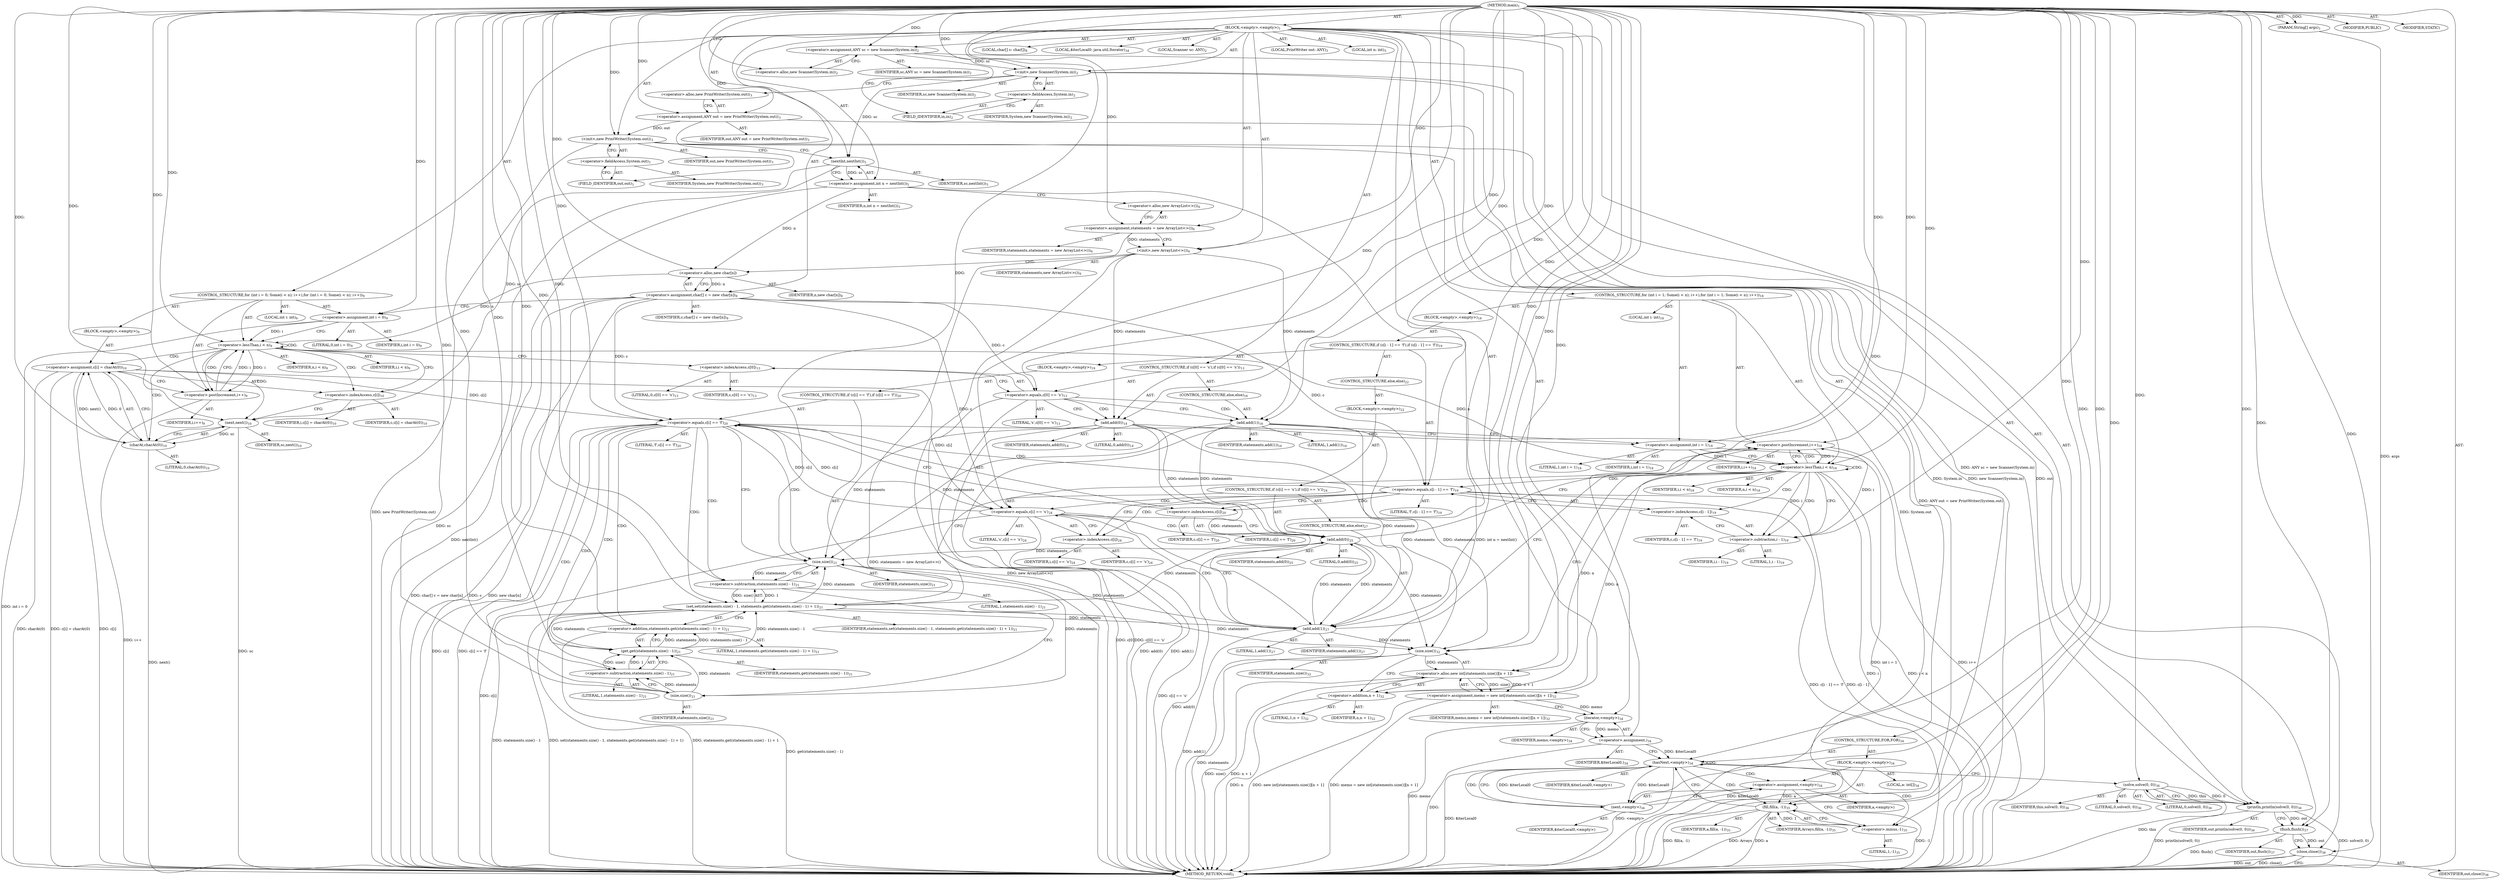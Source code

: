 digraph "main" {  
"21" [label = <(METHOD,main)<SUB>1</SUB>> ]
"22" [label = <(PARAM,String[] args)<SUB>1</SUB>> ]
"23" [label = <(BLOCK,&lt;empty&gt;,&lt;empty&gt;)<SUB>1</SUB>> ]
"4" [label = <(LOCAL,Scanner sc: ANY)<SUB>2</SUB>> ]
"24" [label = <(&lt;operator&gt;.assignment,ANY sc = new Scanner(System.in))<SUB>2</SUB>> ]
"25" [label = <(IDENTIFIER,sc,ANY sc = new Scanner(System.in))<SUB>2</SUB>> ]
"26" [label = <(&lt;operator&gt;.alloc,new Scanner(System.in))<SUB>2</SUB>> ]
"27" [label = <(&lt;init&gt;,new Scanner(System.in))<SUB>2</SUB>> ]
"3" [label = <(IDENTIFIER,sc,new Scanner(System.in))<SUB>2</SUB>> ]
"28" [label = <(&lt;operator&gt;.fieldAccess,System.in)<SUB>2</SUB>> ]
"29" [label = <(IDENTIFIER,System,new Scanner(System.in))<SUB>2</SUB>> ]
"30" [label = <(FIELD_IDENTIFIER,in,in)<SUB>2</SUB>> ]
"6" [label = <(LOCAL,PrintWriter out: ANY)<SUB>3</SUB>> ]
"31" [label = <(&lt;operator&gt;.assignment,ANY out = new PrintWriter(System.out))<SUB>3</SUB>> ]
"32" [label = <(IDENTIFIER,out,ANY out = new PrintWriter(System.out))<SUB>3</SUB>> ]
"33" [label = <(&lt;operator&gt;.alloc,new PrintWriter(System.out))<SUB>3</SUB>> ]
"34" [label = <(&lt;init&gt;,new PrintWriter(System.out))<SUB>3</SUB>> ]
"5" [label = <(IDENTIFIER,out,new PrintWriter(System.out))<SUB>3</SUB>> ]
"35" [label = <(&lt;operator&gt;.fieldAccess,System.out)<SUB>3</SUB>> ]
"36" [label = <(IDENTIFIER,System,new PrintWriter(System.out))<SUB>3</SUB>> ]
"37" [label = <(FIELD_IDENTIFIER,out,out)<SUB>3</SUB>> ]
"38" [label = <(LOCAL,int n: int)<SUB>5</SUB>> ]
"39" [label = <(&lt;operator&gt;.assignment,int n = nextInt())<SUB>5</SUB>> ]
"40" [label = <(IDENTIFIER,n,int n = nextInt())<SUB>5</SUB>> ]
"41" [label = <(nextInt,nextInt())<SUB>5</SUB>> ]
"42" [label = <(IDENTIFIER,sc,nextInt())<SUB>5</SUB>> ]
"43" [label = <(&lt;operator&gt;.assignment,statements = new ArrayList&lt;&gt;())<SUB>6</SUB>> ]
"44" [label = <(IDENTIFIER,statements,statements = new ArrayList&lt;&gt;())<SUB>6</SUB>> ]
"45" [label = <(&lt;operator&gt;.alloc,new ArrayList&lt;&gt;())<SUB>6</SUB>> ]
"46" [label = <(&lt;init&gt;,new ArrayList&lt;&gt;())<SUB>6</SUB>> ]
"47" [label = <(IDENTIFIER,statements,new ArrayList&lt;&gt;())<SUB>6</SUB>> ]
"48" [label = <(LOCAL,char[] c: char[])<SUB>8</SUB>> ]
"49" [label = <(&lt;operator&gt;.assignment,char[] c = new char[n])<SUB>8</SUB>> ]
"50" [label = <(IDENTIFIER,c,char[] c = new char[n])<SUB>8</SUB>> ]
"51" [label = <(&lt;operator&gt;.alloc,new char[n])> ]
"52" [label = <(IDENTIFIER,n,new char[n])<SUB>8</SUB>> ]
"53" [label = <(CONTROL_STRUCTURE,for (int i = 0; Some(i &lt; n); i++),for (int i = 0; Some(i &lt; n); i++))<SUB>9</SUB>> ]
"54" [label = <(LOCAL,int i: int)<SUB>9</SUB>> ]
"55" [label = <(&lt;operator&gt;.assignment,int i = 0)<SUB>9</SUB>> ]
"56" [label = <(IDENTIFIER,i,int i = 0)<SUB>9</SUB>> ]
"57" [label = <(LITERAL,0,int i = 0)<SUB>9</SUB>> ]
"58" [label = <(&lt;operator&gt;.lessThan,i &lt; n)<SUB>9</SUB>> ]
"59" [label = <(IDENTIFIER,i,i &lt; n)<SUB>9</SUB>> ]
"60" [label = <(IDENTIFIER,n,i &lt; n)<SUB>9</SUB>> ]
"61" [label = <(&lt;operator&gt;.postIncrement,i++)<SUB>9</SUB>> ]
"62" [label = <(IDENTIFIER,i,i++)<SUB>9</SUB>> ]
"63" [label = <(BLOCK,&lt;empty&gt;,&lt;empty&gt;)<SUB>9</SUB>> ]
"64" [label = <(&lt;operator&gt;.assignment,c[i] = charAt(0))<SUB>10</SUB>> ]
"65" [label = <(&lt;operator&gt;.indexAccess,c[i])<SUB>10</SUB>> ]
"66" [label = <(IDENTIFIER,c,c[i] = charAt(0))<SUB>10</SUB>> ]
"67" [label = <(IDENTIFIER,i,c[i] = charAt(0))<SUB>10</SUB>> ]
"68" [label = <(charAt,charAt(0))<SUB>10</SUB>> ]
"69" [label = <(next,next())<SUB>10</SUB>> ]
"70" [label = <(IDENTIFIER,sc,next())<SUB>10</SUB>> ]
"71" [label = <(LITERAL,0,charAt(0))<SUB>10</SUB>> ]
"72" [label = <(CONTROL_STRUCTURE,if (c[0] == 's'),if (c[0] == 's'))<SUB>13</SUB>> ]
"73" [label = <(&lt;operator&gt;.equals,c[0] == 's')<SUB>13</SUB>> ]
"74" [label = <(&lt;operator&gt;.indexAccess,c[0])<SUB>13</SUB>> ]
"75" [label = <(IDENTIFIER,c,c[0] == 's')<SUB>13</SUB>> ]
"76" [label = <(LITERAL,0,c[0] == 's')<SUB>13</SUB>> ]
"77" [label = <(LITERAL,'s',c[0] == 's')<SUB>13</SUB>> ]
"78" [label = <(add,add(0))<SUB>14</SUB>> ]
"79" [label = <(IDENTIFIER,statements,add(0))<SUB>14</SUB>> ]
"80" [label = <(LITERAL,0,add(0))<SUB>14</SUB>> ]
"81" [label = <(CONTROL_STRUCTURE,else,else)<SUB>16</SUB>> ]
"82" [label = <(add,add(1))<SUB>16</SUB>> ]
"83" [label = <(IDENTIFIER,statements,add(1))<SUB>16</SUB>> ]
"84" [label = <(LITERAL,1,add(1))<SUB>16</SUB>> ]
"85" [label = <(CONTROL_STRUCTURE,for (int i = 1; Some(i &lt; n); i++),for (int i = 1; Some(i &lt; n); i++))<SUB>18</SUB>> ]
"86" [label = <(LOCAL,int i: int)<SUB>18</SUB>> ]
"87" [label = <(&lt;operator&gt;.assignment,int i = 1)<SUB>18</SUB>> ]
"88" [label = <(IDENTIFIER,i,int i = 1)<SUB>18</SUB>> ]
"89" [label = <(LITERAL,1,int i = 1)<SUB>18</SUB>> ]
"90" [label = <(&lt;operator&gt;.lessThan,i &lt; n)<SUB>18</SUB>> ]
"91" [label = <(IDENTIFIER,i,i &lt; n)<SUB>18</SUB>> ]
"92" [label = <(IDENTIFIER,n,i &lt; n)<SUB>18</SUB>> ]
"93" [label = <(&lt;operator&gt;.postIncrement,i++)<SUB>18</SUB>> ]
"94" [label = <(IDENTIFIER,i,i++)<SUB>18</SUB>> ]
"95" [label = <(BLOCK,&lt;empty&gt;,&lt;empty&gt;)<SUB>18</SUB>> ]
"96" [label = <(CONTROL_STRUCTURE,if (c[i - 1] == 'f'),if (c[i - 1] == 'f'))<SUB>19</SUB>> ]
"97" [label = <(&lt;operator&gt;.equals,c[i - 1] == 'f')<SUB>19</SUB>> ]
"98" [label = <(&lt;operator&gt;.indexAccess,c[i - 1])<SUB>19</SUB>> ]
"99" [label = <(IDENTIFIER,c,c[i - 1] == 'f')<SUB>19</SUB>> ]
"100" [label = <(&lt;operator&gt;.subtraction,i - 1)<SUB>19</SUB>> ]
"101" [label = <(IDENTIFIER,i,i - 1)<SUB>19</SUB>> ]
"102" [label = <(LITERAL,1,i - 1)<SUB>19</SUB>> ]
"103" [label = <(LITERAL,'f',c[i - 1] == 'f')<SUB>19</SUB>> ]
"104" [label = <(BLOCK,&lt;empty&gt;,&lt;empty&gt;)<SUB>19</SUB>> ]
"105" [label = <(CONTROL_STRUCTURE,if (c[i] == 'f'),if (c[i] == 'f'))<SUB>20</SUB>> ]
"106" [label = <(&lt;operator&gt;.equals,c[i] == 'f')<SUB>20</SUB>> ]
"107" [label = <(&lt;operator&gt;.indexAccess,c[i])<SUB>20</SUB>> ]
"108" [label = <(IDENTIFIER,c,c[i] == 'f')<SUB>20</SUB>> ]
"109" [label = <(IDENTIFIER,i,c[i] == 'f')<SUB>20</SUB>> ]
"110" [label = <(LITERAL,'f',c[i] == 'f')<SUB>20</SUB>> ]
"111" [label = <(set,set(statements.size() - 1, statements.get(statements.size() - 1) + 1))<SUB>21</SUB>> ]
"112" [label = <(IDENTIFIER,statements,set(statements.size() - 1, statements.get(statements.size() - 1) + 1))<SUB>21</SUB>> ]
"113" [label = <(&lt;operator&gt;.subtraction,statements.size() - 1)<SUB>21</SUB>> ]
"114" [label = <(size,size())<SUB>21</SUB>> ]
"115" [label = <(IDENTIFIER,statements,size())<SUB>21</SUB>> ]
"116" [label = <(LITERAL,1,statements.size() - 1)<SUB>21</SUB>> ]
"117" [label = <(&lt;operator&gt;.addition,statements.get(statements.size() - 1) + 1)<SUB>21</SUB>> ]
"118" [label = <(get,get(statements.size() - 1))<SUB>21</SUB>> ]
"119" [label = <(IDENTIFIER,statements,get(statements.size() - 1))<SUB>21</SUB>> ]
"120" [label = <(&lt;operator&gt;.subtraction,statements.size() - 1)<SUB>21</SUB>> ]
"121" [label = <(size,size())<SUB>21</SUB>> ]
"122" [label = <(IDENTIFIER,statements,size())<SUB>21</SUB>> ]
"123" [label = <(LITERAL,1,statements.size() - 1)<SUB>21</SUB>> ]
"124" [label = <(LITERAL,1,statements.get(statements.size() - 1) + 1)<SUB>21</SUB>> ]
"125" [label = <(CONTROL_STRUCTURE,else,else)<SUB>22</SUB>> ]
"126" [label = <(BLOCK,&lt;empty&gt;,&lt;empty&gt;)<SUB>22</SUB>> ]
"127" [label = <(CONTROL_STRUCTURE,if (c[i] == 's'),if (c[i] == 's'))<SUB>24</SUB>> ]
"128" [label = <(&lt;operator&gt;.equals,c[i] == 's')<SUB>24</SUB>> ]
"129" [label = <(&lt;operator&gt;.indexAccess,c[i])<SUB>24</SUB>> ]
"130" [label = <(IDENTIFIER,c,c[i] == 's')<SUB>24</SUB>> ]
"131" [label = <(IDENTIFIER,i,c[i] == 's')<SUB>24</SUB>> ]
"132" [label = <(LITERAL,'s',c[i] == 's')<SUB>24</SUB>> ]
"133" [label = <(add,add(0))<SUB>25</SUB>> ]
"134" [label = <(IDENTIFIER,statements,add(0))<SUB>25</SUB>> ]
"135" [label = <(LITERAL,0,add(0))<SUB>25</SUB>> ]
"136" [label = <(CONTROL_STRUCTURE,else,else)<SUB>27</SUB>> ]
"137" [label = <(add,add(1))<SUB>27</SUB>> ]
"138" [label = <(IDENTIFIER,statements,add(1))<SUB>27</SUB>> ]
"139" [label = <(LITERAL,1,add(1))<SUB>27</SUB>> ]
"140" [label = <(&lt;operator&gt;.assignment,memo = new int[statements.size()][n + 1])<SUB>32</SUB>> ]
"141" [label = <(IDENTIFIER,memo,memo = new int[statements.size()][n + 1])<SUB>32</SUB>> ]
"142" [label = <(&lt;operator&gt;.alloc,new int[statements.size()][n + 1])> ]
"143" [label = <(size,size())<SUB>32</SUB>> ]
"144" [label = <(IDENTIFIER,statements,size())<SUB>32</SUB>> ]
"145" [label = <(&lt;operator&gt;.addition,n + 1)<SUB>32</SUB>> ]
"146" [label = <(IDENTIFIER,n,n + 1)<SUB>32</SUB>> ]
"147" [label = <(LITERAL,1,n + 1)<SUB>32</SUB>> ]
"148" [label = <(LOCAL,$iterLocal0: java.util.Iterator)<SUB>34</SUB>> ]
"149" [label = <(&lt;operator&gt;.assignment,)<SUB>34</SUB>> ]
"150" [label = <(IDENTIFIER,$iterLocal0,)<SUB>34</SUB>> ]
"151" [label = <(iterator,&lt;empty&gt;)<SUB>34</SUB>> ]
"152" [label = <(IDENTIFIER,memo,&lt;empty&gt;)<SUB>34</SUB>> ]
"153" [label = <(CONTROL_STRUCTURE,FOR,FOR)<SUB>34</SUB>> ]
"154" [label = <(hasNext,&lt;empty&gt;)<SUB>34</SUB>> ]
"155" [label = <(IDENTIFIER,$iterLocal0,&lt;empty&gt;)> ]
"156" [label = <(BLOCK,&lt;empty&gt;,&lt;empty&gt;)<SUB>34</SUB>> ]
"157" [label = <(LOCAL,a: int[])<SUB>34</SUB>> ]
"158" [label = <(&lt;operator&gt;.assignment,&lt;empty&gt;)<SUB>34</SUB>> ]
"159" [label = <(IDENTIFIER,a,&lt;empty&gt;)> ]
"160" [label = <(next,&lt;empty&gt;)<SUB>34</SUB>> ]
"161" [label = <(IDENTIFIER,$iterLocal0,&lt;empty&gt;)> ]
"162" [label = <(fill,fill(a, -1))<SUB>35</SUB>> ]
"163" [label = <(IDENTIFIER,Arrays,fill(a, -1))<SUB>35</SUB>> ]
"164" [label = <(IDENTIFIER,a,fill(a, -1))<SUB>35</SUB>> ]
"165" [label = <(&lt;operator&gt;.minus,-1)<SUB>35</SUB>> ]
"166" [label = <(LITERAL,1,-1)<SUB>35</SUB>> ]
"167" [label = <(println,println(solve(0, 0)))<SUB>36</SUB>> ]
"168" [label = <(IDENTIFIER,out,println(solve(0, 0)))<SUB>36</SUB>> ]
"169" [label = <(solve,solve(0, 0))<SUB>36</SUB>> ]
"170" [label = <(IDENTIFIER,this,solve(0, 0))<SUB>36</SUB>> ]
"171" [label = <(LITERAL,0,solve(0, 0))<SUB>36</SUB>> ]
"172" [label = <(LITERAL,0,solve(0, 0))<SUB>36</SUB>> ]
"173" [label = <(flush,flush())<SUB>37</SUB>> ]
"174" [label = <(IDENTIFIER,out,flush())<SUB>37</SUB>> ]
"175" [label = <(close,close())<SUB>38</SUB>> ]
"176" [label = <(IDENTIFIER,out,close())<SUB>38</SUB>> ]
"177" [label = <(MODIFIER,PUBLIC)> ]
"178" [label = <(MODIFIER,STATIC)> ]
"179" [label = <(METHOD_RETURN,void)<SUB>1</SUB>> ]
  "21" -> "22"  [ label = "AST: "] 
  "21" -> "23"  [ label = "AST: "] 
  "21" -> "177"  [ label = "AST: "] 
  "21" -> "178"  [ label = "AST: "] 
  "21" -> "179"  [ label = "AST: "] 
  "23" -> "4"  [ label = "AST: "] 
  "23" -> "24"  [ label = "AST: "] 
  "23" -> "27"  [ label = "AST: "] 
  "23" -> "6"  [ label = "AST: "] 
  "23" -> "31"  [ label = "AST: "] 
  "23" -> "34"  [ label = "AST: "] 
  "23" -> "38"  [ label = "AST: "] 
  "23" -> "39"  [ label = "AST: "] 
  "23" -> "43"  [ label = "AST: "] 
  "23" -> "46"  [ label = "AST: "] 
  "23" -> "48"  [ label = "AST: "] 
  "23" -> "49"  [ label = "AST: "] 
  "23" -> "53"  [ label = "AST: "] 
  "23" -> "72"  [ label = "AST: "] 
  "23" -> "85"  [ label = "AST: "] 
  "23" -> "140"  [ label = "AST: "] 
  "23" -> "148"  [ label = "AST: "] 
  "23" -> "149"  [ label = "AST: "] 
  "23" -> "153"  [ label = "AST: "] 
  "23" -> "167"  [ label = "AST: "] 
  "23" -> "173"  [ label = "AST: "] 
  "23" -> "175"  [ label = "AST: "] 
  "24" -> "25"  [ label = "AST: "] 
  "24" -> "26"  [ label = "AST: "] 
  "27" -> "3"  [ label = "AST: "] 
  "27" -> "28"  [ label = "AST: "] 
  "28" -> "29"  [ label = "AST: "] 
  "28" -> "30"  [ label = "AST: "] 
  "31" -> "32"  [ label = "AST: "] 
  "31" -> "33"  [ label = "AST: "] 
  "34" -> "5"  [ label = "AST: "] 
  "34" -> "35"  [ label = "AST: "] 
  "35" -> "36"  [ label = "AST: "] 
  "35" -> "37"  [ label = "AST: "] 
  "39" -> "40"  [ label = "AST: "] 
  "39" -> "41"  [ label = "AST: "] 
  "41" -> "42"  [ label = "AST: "] 
  "43" -> "44"  [ label = "AST: "] 
  "43" -> "45"  [ label = "AST: "] 
  "46" -> "47"  [ label = "AST: "] 
  "49" -> "50"  [ label = "AST: "] 
  "49" -> "51"  [ label = "AST: "] 
  "51" -> "52"  [ label = "AST: "] 
  "53" -> "54"  [ label = "AST: "] 
  "53" -> "55"  [ label = "AST: "] 
  "53" -> "58"  [ label = "AST: "] 
  "53" -> "61"  [ label = "AST: "] 
  "53" -> "63"  [ label = "AST: "] 
  "55" -> "56"  [ label = "AST: "] 
  "55" -> "57"  [ label = "AST: "] 
  "58" -> "59"  [ label = "AST: "] 
  "58" -> "60"  [ label = "AST: "] 
  "61" -> "62"  [ label = "AST: "] 
  "63" -> "64"  [ label = "AST: "] 
  "64" -> "65"  [ label = "AST: "] 
  "64" -> "68"  [ label = "AST: "] 
  "65" -> "66"  [ label = "AST: "] 
  "65" -> "67"  [ label = "AST: "] 
  "68" -> "69"  [ label = "AST: "] 
  "68" -> "71"  [ label = "AST: "] 
  "69" -> "70"  [ label = "AST: "] 
  "72" -> "73"  [ label = "AST: "] 
  "72" -> "78"  [ label = "AST: "] 
  "72" -> "81"  [ label = "AST: "] 
  "73" -> "74"  [ label = "AST: "] 
  "73" -> "77"  [ label = "AST: "] 
  "74" -> "75"  [ label = "AST: "] 
  "74" -> "76"  [ label = "AST: "] 
  "78" -> "79"  [ label = "AST: "] 
  "78" -> "80"  [ label = "AST: "] 
  "81" -> "82"  [ label = "AST: "] 
  "82" -> "83"  [ label = "AST: "] 
  "82" -> "84"  [ label = "AST: "] 
  "85" -> "86"  [ label = "AST: "] 
  "85" -> "87"  [ label = "AST: "] 
  "85" -> "90"  [ label = "AST: "] 
  "85" -> "93"  [ label = "AST: "] 
  "85" -> "95"  [ label = "AST: "] 
  "87" -> "88"  [ label = "AST: "] 
  "87" -> "89"  [ label = "AST: "] 
  "90" -> "91"  [ label = "AST: "] 
  "90" -> "92"  [ label = "AST: "] 
  "93" -> "94"  [ label = "AST: "] 
  "95" -> "96"  [ label = "AST: "] 
  "96" -> "97"  [ label = "AST: "] 
  "96" -> "104"  [ label = "AST: "] 
  "96" -> "125"  [ label = "AST: "] 
  "97" -> "98"  [ label = "AST: "] 
  "97" -> "103"  [ label = "AST: "] 
  "98" -> "99"  [ label = "AST: "] 
  "98" -> "100"  [ label = "AST: "] 
  "100" -> "101"  [ label = "AST: "] 
  "100" -> "102"  [ label = "AST: "] 
  "104" -> "105"  [ label = "AST: "] 
  "105" -> "106"  [ label = "AST: "] 
  "105" -> "111"  [ label = "AST: "] 
  "106" -> "107"  [ label = "AST: "] 
  "106" -> "110"  [ label = "AST: "] 
  "107" -> "108"  [ label = "AST: "] 
  "107" -> "109"  [ label = "AST: "] 
  "111" -> "112"  [ label = "AST: "] 
  "111" -> "113"  [ label = "AST: "] 
  "111" -> "117"  [ label = "AST: "] 
  "113" -> "114"  [ label = "AST: "] 
  "113" -> "116"  [ label = "AST: "] 
  "114" -> "115"  [ label = "AST: "] 
  "117" -> "118"  [ label = "AST: "] 
  "117" -> "124"  [ label = "AST: "] 
  "118" -> "119"  [ label = "AST: "] 
  "118" -> "120"  [ label = "AST: "] 
  "120" -> "121"  [ label = "AST: "] 
  "120" -> "123"  [ label = "AST: "] 
  "121" -> "122"  [ label = "AST: "] 
  "125" -> "126"  [ label = "AST: "] 
  "126" -> "127"  [ label = "AST: "] 
  "127" -> "128"  [ label = "AST: "] 
  "127" -> "133"  [ label = "AST: "] 
  "127" -> "136"  [ label = "AST: "] 
  "128" -> "129"  [ label = "AST: "] 
  "128" -> "132"  [ label = "AST: "] 
  "129" -> "130"  [ label = "AST: "] 
  "129" -> "131"  [ label = "AST: "] 
  "133" -> "134"  [ label = "AST: "] 
  "133" -> "135"  [ label = "AST: "] 
  "136" -> "137"  [ label = "AST: "] 
  "137" -> "138"  [ label = "AST: "] 
  "137" -> "139"  [ label = "AST: "] 
  "140" -> "141"  [ label = "AST: "] 
  "140" -> "142"  [ label = "AST: "] 
  "142" -> "143"  [ label = "AST: "] 
  "142" -> "145"  [ label = "AST: "] 
  "143" -> "144"  [ label = "AST: "] 
  "145" -> "146"  [ label = "AST: "] 
  "145" -> "147"  [ label = "AST: "] 
  "149" -> "150"  [ label = "AST: "] 
  "149" -> "151"  [ label = "AST: "] 
  "151" -> "152"  [ label = "AST: "] 
  "153" -> "154"  [ label = "AST: "] 
  "153" -> "156"  [ label = "AST: "] 
  "154" -> "155"  [ label = "AST: "] 
  "156" -> "157"  [ label = "AST: "] 
  "156" -> "158"  [ label = "AST: "] 
  "156" -> "162"  [ label = "AST: "] 
  "158" -> "159"  [ label = "AST: "] 
  "158" -> "160"  [ label = "AST: "] 
  "160" -> "161"  [ label = "AST: "] 
  "162" -> "163"  [ label = "AST: "] 
  "162" -> "164"  [ label = "AST: "] 
  "162" -> "165"  [ label = "AST: "] 
  "165" -> "166"  [ label = "AST: "] 
  "167" -> "168"  [ label = "AST: "] 
  "167" -> "169"  [ label = "AST: "] 
  "169" -> "170"  [ label = "AST: "] 
  "169" -> "171"  [ label = "AST: "] 
  "169" -> "172"  [ label = "AST: "] 
  "173" -> "174"  [ label = "AST: "] 
  "175" -> "176"  [ label = "AST: "] 
  "24" -> "30"  [ label = "CFG: "] 
  "27" -> "33"  [ label = "CFG: "] 
  "31" -> "37"  [ label = "CFG: "] 
  "34" -> "41"  [ label = "CFG: "] 
  "39" -> "45"  [ label = "CFG: "] 
  "43" -> "46"  [ label = "CFG: "] 
  "46" -> "51"  [ label = "CFG: "] 
  "49" -> "55"  [ label = "CFG: "] 
  "140" -> "151"  [ label = "CFG: "] 
  "149" -> "154"  [ label = "CFG: "] 
  "167" -> "173"  [ label = "CFG: "] 
  "173" -> "175"  [ label = "CFG: "] 
  "175" -> "179"  [ label = "CFG: "] 
  "26" -> "24"  [ label = "CFG: "] 
  "28" -> "27"  [ label = "CFG: "] 
  "33" -> "31"  [ label = "CFG: "] 
  "35" -> "34"  [ label = "CFG: "] 
  "41" -> "39"  [ label = "CFG: "] 
  "45" -> "43"  [ label = "CFG: "] 
  "51" -> "49"  [ label = "CFG: "] 
  "55" -> "58"  [ label = "CFG: "] 
  "58" -> "65"  [ label = "CFG: "] 
  "58" -> "74"  [ label = "CFG: "] 
  "61" -> "58"  [ label = "CFG: "] 
  "73" -> "78"  [ label = "CFG: "] 
  "73" -> "82"  [ label = "CFG: "] 
  "78" -> "87"  [ label = "CFG: "] 
  "87" -> "90"  [ label = "CFG: "] 
  "90" -> "100"  [ label = "CFG: "] 
  "90" -> "143"  [ label = "CFG: "] 
  "93" -> "90"  [ label = "CFG: "] 
  "142" -> "140"  [ label = "CFG: "] 
  "151" -> "149"  [ label = "CFG: "] 
  "154" -> "160"  [ label = "CFG: "] 
  "154" -> "169"  [ label = "CFG: "] 
  "169" -> "167"  [ label = "CFG: "] 
  "30" -> "28"  [ label = "CFG: "] 
  "37" -> "35"  [ label = "CFG: "] 
  "64" -> "61"  [ label = "CFG: "] 
  "74" -> "73"  [ label = "CFG: "] 
  "82" -> "87"  [ label = "CFG: "] 
  "143" -> "145"  [ label = "CFG: "] 
  "145" -> "142"  [ label = "CFG: "] 
  "158" -> "165"  [ label = "CFG: "] 
  "162" -> "154"  [ label = "CFG: "] 
  "65" -> "69"  [ label = "CFG: "] 
  "68" -> "64"  [ label = "CFG: "] 
  "97" -> "107"  [ label = "CFG: "] 
  "97" -> "129"  [ label = "CFG: "] 
  "160" -> "158"  [ label = "CFG: "] 
  "165" -> "162"  [ label = "CFG: "] 
  "69" -> "68"  [ label = "CFG: "] 
  "98" -> "97"  [ label = "CFG: "] 
  "100" -> "98"  [ label = "CFG: "] 
  "106" -> "114"  [ label = "CFG: "] 
  "106" -> "93"  [ label = "CFG: "] 
  "111" -> "93"  [ label = "CFG: "] 
  "107" -> "106"  [ label = "CFG: "] 
  "113" -> "121"  [ label = "CFG: "] 
  "117" -> "111"  [ label = "CFG: "] 
  "128" -> "133"  [ label = "CFG: "] 
  "128" -> "137"  [ label = "CFG: "] 
  "133" -> "93"  [ label = "CFG: "] 
  "114" -> "113"  [ label = "CFG: "] 
  "118" -> "117"  [ label = "CFG: "] 
  "129" -> "128"  [ label = "CFG: "] 
  "137" -> "93"  [ label = "CFG: "] 
  "120" -> "118"  [ label = "CFG: "] 
  "121" -> "120"  [ label = "CFG: "] 
  "21" -> "26"  [ label = "CFG: "] 
  "22" -> "179"  [ label = "DDG: args"] 
  "24" -> "179"  [ label = "DDG: ANY sc = new Scanner(System.in)"] 
  "27" -> "179"  [ label = "DDG: System.in"] 
  "27" -> "179"  [ label = "DDG: new Scanner(System.in)"] 
  "31" -> "179"  [ label = "DDG: ANY out = new PrintWriter(System.out)"] 
  "34" -> "179"  [ label = "DDG: System.out"] 
  "34" -> "179"  [ label = "DDG: new PrintWriter(System.out)"] 
  "41" -> "179"  [ label = "DDG: sc"] 
  "39" -> "179"  [ label = "DDG: nextInt()"] 
  "39" -> "179"  [ label = "DDG: int n = nextInt()"] 
  "43" -> "179"  [ label = "DDG: statements = new ArrayList&lt;&gt;()"] 
  "46" -> "179"  [ label = "DDG: new ArrayList&lt;&gt;()"] 
  "49" -> "179"  [ label = "DDG: c"] 
  "49" -> "179"  [ label = "DDG: new char[n]"] 
  "49" -> "179"  [ label = "DDG: char[] c = new char[n]"] 
  "55" -> "179"  [ label = "DDG: int i = 0"] 
  "73" -> "179"  [ label = "DDG: c[0]"] 
  "73" -> "179"  [ label = "DDG: c[0] == 's'"] 
  "82" -> "179"  [ label = "DDG: add(1)"] 
  "78" -> "179"  [ label = "DDG: add(0)"] 
  "87" -> "179"  [ label = "DDG: int i = 1"] 
  "90" -> "179"  [ label = "DDG: i"] 
  "90" -> "179"  [ label = "DDG: i &lt; n"] 
  "143" -> "179"  [ label = "DDG: statements"] 
  "142" -> "179"  [ label = "DDG: size()"] 
  "145" -> "179"  [ label = "DDG: n"] 
  "142" -> "179"  [ label = "DDG: n + 1"] 
  "140" -> "179"  [ label = "DDG: new int[statements.size()][n + 1]"] 
  "140" -> "179"  [ label = "DDG: memo = new int[statements.size()][n + 1]"] 
  "151" -> "179"  [ label = "DDG: memo"] 
  "149" -> "179"  [ label = "DDG: "] 
  "154" -> "179"  [ label = "DDG: $iterLocal0"] 
  "154" -> "179"  [ label = "DDG: &lt;empty&gt;"] 
  "167" -> "179"  [ label = "DDG: solve(0, 0)"] 
  "167" -> "179"  [ label = "DDG: println(solve(0, 0))"] 
  "173" -> "179"  [ label = "DDG: flush()"] 
  "175" -> "179"  [ label = "DDG: out"] 
  "175" -> "179"  [ label = "DDG: close()"] 
  "162" -> "179"  [ label = "DDG: a"] 
  "162" -> "179"  [ label = "DDG: -1"] 
  "162" -> "179"  [ label = "DDG: fill(a, -1)"] 
  "97" -> "179"  [ label = "DDG: c[i - 1]"] 
  "97" -> "179"  [ label = "DDG: c[i - 1] == 'f'"] 
  "128" -> "179"  [ label = "DDG: c[i]"] 
  "128" -> "179"  [ label = "DDG: c[i] == 's'"] 
  "137" -> "179"  [ label = "DDG: add(1)"] 
  "133" -> "179"  [ label = "DDG: add(0)"] 
  "106" -> "179"  [ label = "DDG: c[i]"] 
  "106" -> "179"  [ label = "DDG: c[i] == 'f'"] 
  "111" -> "179"  [ label = "DDG: statements.size() - 1"] 
  "117" -> "179"  [ label = "DDG: get(statements.size() - 1)"] 
  "111" -> "179"  [ label = "DDG: statements.get(statements.size() - 1) + 1"] 
  "111" -> "179"  [ label = "DDG: set(statements.size() - 1, statements.get(statements.size() - 1) + 1)"] 
  "93" -> "179"  [ label = "DDG: i++"] 
  "64" -> "179"  [ label = "DDG: c[i]"] 
  "69" -> "179"  [ label = "DDG: sc"] 
  "68" -> "179"  [ label = "DDG: next()"] 
  "64" -> "179"  [ label = "DDG: charAt(0)"] 
  "64" -> "179"  [ label = "DDG: c[i] = charAt(0)"] 
  "61" -> "179"  [ label = "DDG: i++"] 
  "169" -> "179"  [ label = "DDG: this"] 
  "162" -> "179"  [ label = "DDG: Arrays"] 
  "21" -> "22"  [ label = "DDG: "] 
  "21" -> "24"  [ label = "DDG: "] 
  "21" -> "31"  [ label = "DDG: "] 
  "41" -> "39"  [ label = "DDG: sc"] 
  "21" -> "43"  [ label = "DDG: "] 
  "51" -> "49"  [ label = "DDG: n"] 
  "142" -> "140"  [ label = "DDG: size()"] 
  "142" -> "140"  [ label = "DDG: n + 1"] 
  "151" -> "149"  [ label = "DDG: memo"] 
  "24" -> "27"  [ label = "DDG: sc"] 
  "21" -> "27"  [ label = "DDG: "] 
  "31" -> "34"  [ label = "DDG: out"] 
  "21" -> "34"  [ label = "DDG: "] 
  "43" -> "46"  [ label = "DDG: statements"] 
  "21" -> "46"  [ label = "DDG: "] 
  "21" -> "55"  [ label = "DDG: "] 
  "21" -> "87"  [ label = "DDG: "] 
  "34" -> "167"  [ label = "DDG: out"] 
  "21" -> "167"  [ label = "DDG: "] 
  "169" -> "167"  [ label = "DDG: this"] 
  "169" -> "167"  [ label = "DDG: 0"] 
  "167" -> "173"  [ label = "DDG: out"] 
  "21" -> "173"  [ label = "DDG: "] 
  "173" -> "175"  [ label = "DDG: out"] 
  "21" -> "175"  [ label = "DDG: "] 
  "27" -> "41"  [ label = "DDG: sc"] 
  "21" -> "41"  [ label = "DDG: "] 
  "39" -> "51"  [ label = "DDG: n"] 
  "21" -> "51"  [ label = "DDG: "] 
  "55" -> "58"  [ label = "DDG: i"] 
  "61" -> "58"  [ label = "DDG: i"] 
  "21" -> "58"  [ label = "DDG: "] 
  "51" -> "58"  [ label = "DDG: n"] 
  "58" -> "61"  [ label = "DDG: i"] 
  "21" -> "61"  [ label = "DDG: "] 
  "68" -> "64"  [ label = "DDG: next()"] 
  "68" -> "64"  [ label = "DDG: 0"] 
  "49" -> "73"  [ label = "DDG: c"] 
  "21" -> "73"  [ label = "DDG: "] 
  "46" -> "78"  [ label = "DDG: statements"] 
  "21" -> "78"  [ label = "DDG: "] 
  "87" -> "90"  [ label = "DDG: i"] 
  "93" -> "90"  [ label = "DDG: i"] 
  "21" -> "90"  [ label = "DDG: "] 
  "58" -> "90"  [ label = "DDG: n"] 
  "100" -> "93"  [ label = "DDG: i"] 
  "21" -> "93"  [ label = "DDG: "] 
  "143" -> "142"  [ label = "DDG: statements"] 
  "90" -> "142"  [ label = "DDG: n"] 
  "21" -> "142"  [ label = "DDG: "] 
  "140" -> "151"  [ label = "DDG: memo"] 
  "21" -> "151"  [ label = "DDG: "] 
  "149" -> "154"  [ label = "DDG: $iterLocal0"] 
  "160" -> "154"  [ label = "DDG: $iterLocal0"] 
  "21" -> "154"  [ label = "DDG: "] 
  "160" -> "158"  [ label = "DDG: $iterLocal0"] 
  "21" -> "169"  [ label = "DDG: "] 
  "46" -> "82"  [ label = "DDG: statements"] 
  "21" -> "82"  [ label = "DDG: "] 
  "82" -> "143"  [ label = "DDG: statements"] 
  "78" -> "143"  [ label = "DDG: statements"] 
  "137" -> "143"  [ label = "DDG: statements"] 
  "133" -> "143"  [ label = "DDG: statements"] 
  "111" -> "143"  [ label = "DDG: statements"] 
  "21" -> "143"  [ label = "DDG: "] 
  "90" -> "145"  [ label = "DDG: n"] 
  "21" -> "145"  [ label = "DDG: "] 
  "21" -> "162"  [ label = "DDG: "] 
  "158" -> "162"  [ label = "DDG: a"] 
  "165" -> "162"  [ label = "DDG: 1"] 
  "69" -> "68"  [ label = "DDG: sc"] 
  "21" -> "68"  [ label = "DDG: "] 
  "49" -> "97"  [ label = "DDG: c"] 
  "21" -> "97"  [ label = "DDG: "] 
  "154" -> "160"  [ label = "DDG: $iterLocal0"] 
  "21" -> "160"  [ label = "DDG: "] 
  "21" -> "165"  [ label = "DDG: "] 
  "41" -> "69"  [ label = "DDG: sc"] 
  "21" -> "69"  [ label = "DDG: "] 
  "90" -> "100"  [ label = "DDG: i"] 
  "21" -> "100"  [ label = "DDG: "] 
  "49" -> "106"  [ label = "DDG: c"] 
  "128" -> "106"  [ label = "DDG: c[i]"] 
  "64" -> "106"  [ label = "DDG: c[i]"] 
  "21" -> "106"  [ label = "DDG: "] 
  "118" -> "111"  [ label = "DDG: statements"] 
  "21" -> "111"  [ label = "DDG: "] 
  "118" -> "111"  [ label = "DDG: statements.size() - 1"] 
  "113" -> "111"  [ label = "DDG: size()"] 
  "113" -> "111"  [ label = "DDG: 1"] 
  "114" -> "113"  [ label = "DDG: statements"] 
  "21" -> "113"  [ label = "DDG: "] 
  "118" -> "117"  [ label = "DDG: statements"] 
  "118" -> "117"  [ label = "DDG: statements.size() - 1"] 
  "21" -> "117"  [ label = "DDG: "] 
  "49" -> "128"  [ label = "DDG: c"] 
  "106" -> "128"  [ label = "DDG: c[i]"] 
  "64" -> "128"  [ label = "DDG: c[i]"] 
  "21" -> "128"  [ label = "DDG: "] 
  "82" -> "133"  [ label = "DDG: statements"] 
  "78" -> "133"  [ label = "DDG: statements"] 
  "137" -> "133"  [ label = "DDG: statements"] 
  "111" -> "133"  [ label = "DDG: statements"] 
  "21" -> "133"  [ label = "DDG: "] 
  "82" -> "114"  [ label = "DDG: statements"] 
  "78" -> "114"  [ label = "DDG: statements"] 
  "137" -> "114"  [ label = "DDG: statements"] 
  "133" -> "114"  [ label = "DDG: statements"] 
  "111" -> "114"  [ label = "DDG: statements"] 
  "21" -> "114"  [ label = "DDG: "] 
  "121" -> "118"  [ label = "DDG: statements"] 
  "21" -> "118"  [ label = "DDG: "] 
  "120" -> "118"  [ label = "DDG: size()"] 
  "120" -> "118"  [ label = "DDG: 1"] 
  "82" -> "137"  [ label = "DDG: statements"] 
  "78" -> "137"  [ label = "DDG: statements"] 
  "133" -> "137"  [ label = "DDG: statements"] 
  "111" -> "137"  [ label = "DDG: statements"] 
  "21" -> "137"  [ label = "DDG: "] 
  "121" -> "120"  [ label = "DDG: statements"] 
  "21" -> "120"  [ label = "DDG: "] 
  "114" -> "121"  [ label = "DDG: statements"] 
  "21" -> "121"  [ label = "DDG: "] 
  "58" -> "68"  [ label = "CDG: "] 
  "58" -> "64"  [ label = "CDG: "] 
  "58" -> "69"  [ label = "CDG: "] 
  "58" -> "65"  [ label = "CDG: "] 
  "58" -> "58"  [ label = "CDG: "] 
  "58" -> "61"  [ label = "CDG: "] 
  "73" -> "82"  [ label = "CDG: "] 
  "73" -> "78"  [ label = "CDG: "] 
  "90" -> "98"  [ label = "CDG: "] 
  "90" -> "97"  [ label = "CDG: "] 
  "90" -> "93"  [ label = "CDG: "] 
  "90" -> "90"  [ label = "CDG: "] 
  "90" -> "100"  [ label = "CDG: "] 
  "154" -> "160"  [ label = "CDG: "] 
  "154" -> "154"  [ label = "CDG: "] 
  "154" -> "162"  [ label = "CDG: "] 
  "154" -> "165"  [ label = "CDG: "] 
  "154" -> "158"  [ label = "CDG: "] 
  "97" -> "107"  [ label = "CDG: "] 
  "97" -> "128"  [ label = "CDG: "] 
  "97" -> "106"  [ label = "CDG: "] 
  "97" -> "129"  [ label = "CDG: "] 
  "106" -> "120"  [ label = "CDG: "] 
  "106" -> "113"  [ label = "CDG: "] 
  "106" -> "114"  [ label = "CDG: "] 
  "106" -> "121"  [ label = "CDG: "] 
  "106" -> "118"  [ label = "CDG: "] 
  "106" -> "117"  [ label = "CDG: "] 
  "106" -> "111"  [ label = "CDG: "] 
  "128" -> "137"  [ label = "CDG: "] 
  "128" -> "133"  [ label = "CDG: "] 
}
